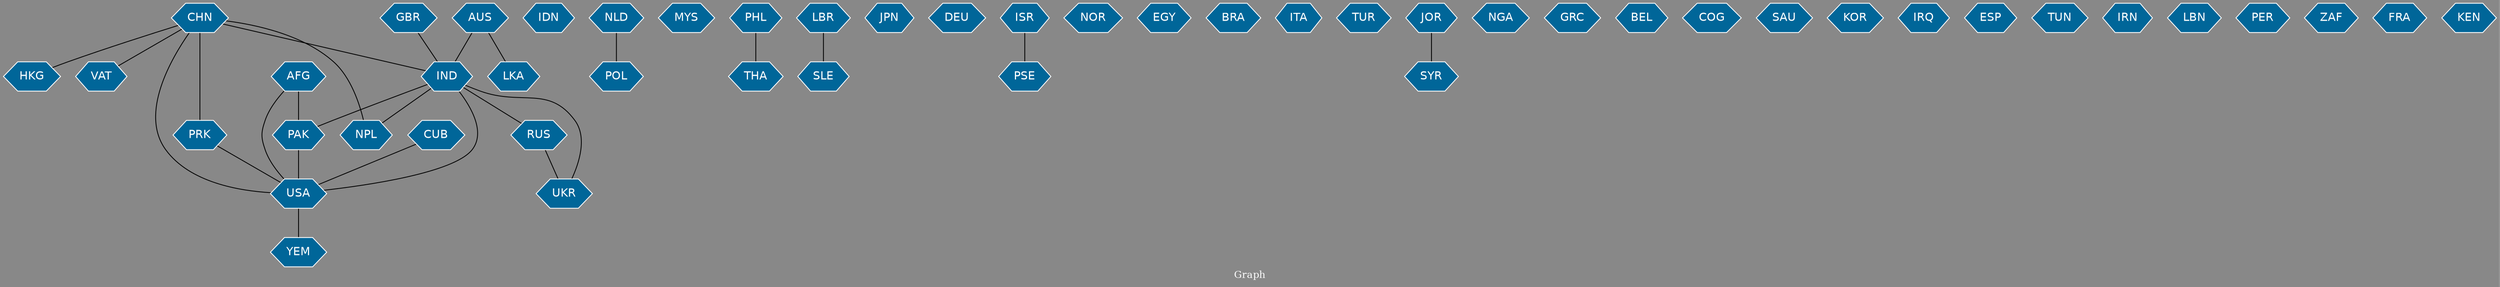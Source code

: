 // Countries together in item graph
graph {
	graph [bgcolor="#888888" fontcolor=white fontsize=12 label="Graph" outputorder=edgesfirst overlap=prism]
	node [color=white fillcolor="#006699" fontcolor=white fontname=Helvetica shape=hexagon style=filled]
	edge [arrowhead=open color=black fontcolor=white fontname=Courier fontsize=12]
		USA [label=USA]
		IDN [label=IDN]
		PRK [label=PRK]
		PAK [label=PAK]
		POL [label=POL]
		NLD [label=NLD]
		CUB [label=CUB]
		GBR [label=GBR]
		CHN [label=CHN]
		AUS [label=AUS]
		MYS [label=MYS]
		IND [label=IND]
		NPL [label=NPL]
		PHL [label=PHL]
		SLE [label=SLE]
		LBR [label=LBR]
		JPN [label=JPN]
		THA [label=THA]
		DEU [label=DEU]
		AFG [label=AFG]
		PSE [label=PSE]
		NOR [label=NOR]
		HKG [label=HKG]
		EGY [label=EGY]
		BRA [label=BRA]
		ITA [label=ITA]
		YEM [label=YEM]
		TUR [label=TUR]
		JOR [label=JOR]
		NGA [label=NGA]
		LKA [label=LKA]
		GRC [label=GRC]
		BEL [label=BEL]
		COG [label=COG]
		VAT [label=VAT]
		RUS [label=RUS]
		SAU [label=SAU]
		KOR [label=KOR]
		IRQ [label=IRQ]
		SYR [label=SYR]
		ESP [label=ESP]
		UKR [label=UKR]
		TUN [label=TUN]
		IRN [label=IRN]
		LBN [label=LBN]
		ISR [label=ISR]
		PER [label=PER]
		ZAF [label=ZAF]
		FRA [label=FRA]
		KEN [label=KEN]
			ISR -- PSE [weight=1]
			IND -- PAK [weight=3]
			PAK -- USA [weight=3]
			CHN -- USA [weight=1]
			CHN -- NPL [weight=2]
			AUS -- IND [weight=6]
			CHN -- VAT [weight=1]
			CHN -- IND [weight=1]
			IND -- RUS [weight=1]
			AFG -- USA [weight=1]
			GBR -- IND [weight=5]
			AUS -- LKA [weight=1]
			RUS -- UKR [weight=1]
			CHN -- PRK [weight=1]
			CUB -- USA [weight=3]
			NLD -- POL [weight=1]
			JOR -- SYR [weight=2]
			USA -- YEM [weight=3]
			LBR -- SLE [weight=1]
			PHL -- THA [weight=1]
			PRK -- USA [weight=4]
			IND -- UKR [weight=1]
			AFG -- PAK [weight=4]
			IND -- USA [weight=3]
			IND -- NPL [weight=1]
			CHN -- HKG [weight=1]
}
